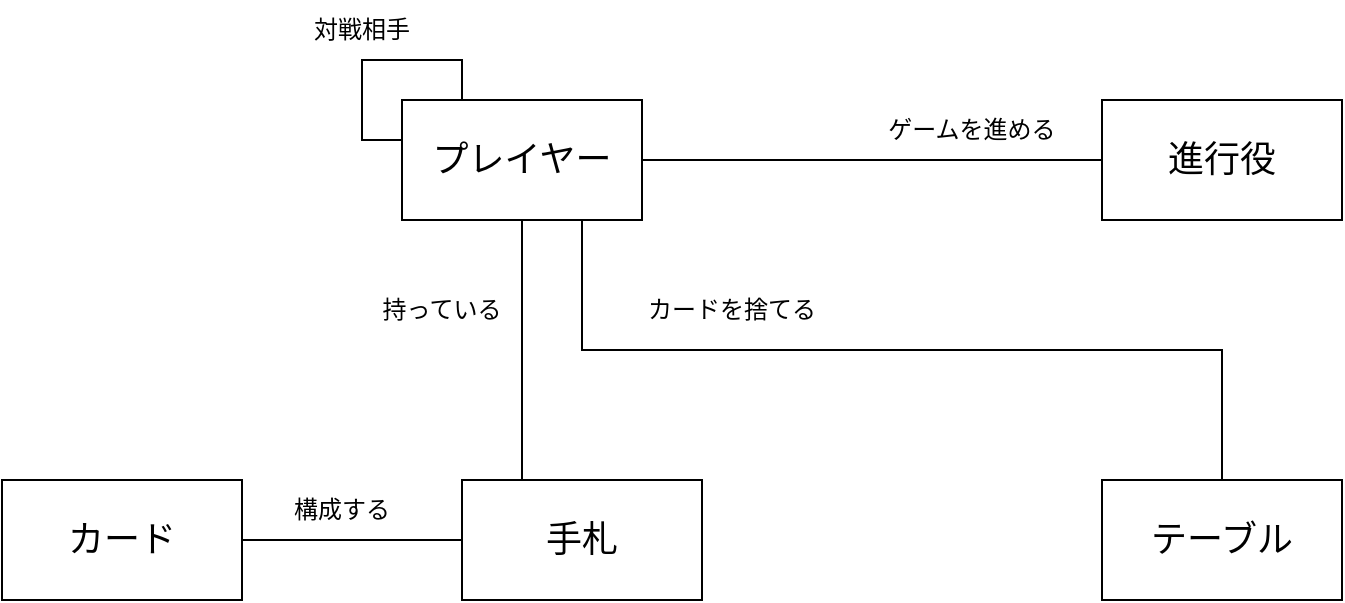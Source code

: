 <mxfile version="24.7.1" type="device">
  <diagram name="ページ1" id="aIwpFEQqGn_vJWtlsd2o">
    <mxGraphModel dx="880" dy="468" grid="1" gridSize="10" guides="1" tooltips="1" connect="1" arrows="1" fold="1" page="1" pageScale="1" pageWidth="827" pageHeight="1169" math="0" shadow="0">
      <root>
        <mxCell id="0" />
        <mxCell id="1" parent="0" />
        <mxCell id="eZeUPHw5i1cNKLpDfQq0-20" style="edgeStyle=orthogonalEdgeStyle;rounded=0;orthogonalLoop=1;jettySize=auto;html=1;exitX=1;exitY=0.5;exitDx=0;exitDy=0;entryX=0;entryY=0.5;entryDx=0;entryDy=0;endArrow=none;endFill=0;" parent="1" source="eZeUPHw5i1cNKLpDfQq0-1" target="eZeUPHw5i1cNKLpDfQq0-3" edge="1">
          <mxGeometry relative="1" as="geometry" />
        </mxCell>
        <mxCell id="eZeUPHw5i1cNKLpDfQq0-21" style="edgeStyle=orthogonalEdgeStyle;rounded=0;orthogonalLoop=1;jettySize=auto;html=1;exitX=0.75;exitY=1;exitDx=0;exitDy=0;endArrow=none;endFill=0;" parent="1" source="eZeUPHw5i1cNKLpDfQq0-1" target="eZeUPHw5i1cNKLpDfQq0-2" edge="1">
          <mxGeometry relative="1" as="geometry" />
        </mxCell>
        <mxCell id="eZeUPHw5i1cNKLpDfQq0-22" style="edgeStyle=orthogonalEdgeStyle;rounded=0;orthogonalLoop=1;jettySize=auto;html=1;exitX=0.5;exitY=1;exitDx=0;exitDy=0;entryX=0.25;entryY=0;entryDx=0;entryDy=0;endArrow=none;endFill=0;" parent="1" source="eZeUPHw5i1cNKLpDfQq0-1" target="eZeUPHw5i1cNKLpDfQq0-5" edge="1">
          <mxGeometry relative="1" as="geometry" />
        </mxCell>
        <mxCell id="eZeUPHw5i1cNKLpDfQq0-30" style="edgeStyle=orthogonalEdgeStyle;rounded=0;orthogonalLoop=1;jettySize=auto;html=1;exitX=0.25;exitY=0;exitDx=0;exitDy=0;endArrow=none;endFill=0;" parent="1" source="eZeUPHw5i1cNKLpDfQq0-1" edge="1">
          <mxGeometry relative="1" as="geometry">
            <mxPoint x="290" y="120" as="targetPoint" />
          </mxGeometry>
        </mxCell>
        <mxCell id="eZeUPHw5i1cNKLpDfQq0-1" value="&lt;font style=&quot;font-size: 18px;&quot;&gt;プレイヤー&lt;/font&gt;" style="rounded=0;whiteSpace=wrap;html=1;" parent="1" vertex="1">
          <mxGeometry x="310" y="100" width="120" height="60" as="geometry" />
        </mxCell>
        <mxCell id="eZeUPHw5i1cNKLpDfQq0-2" value="&lt;font style=&quot;font-size: 18px;&quot;&gt;テーブル&lt;/font&gt;" style="rounded=0;whiteSpace=wrap;html=1;" parent="1" vertex="1">
          <mxGeometry x="660" y="290" width="120" height="60" as="geometry" />
        </mxCell>
        <mxCell id="eZeUPHw5i1cNKLpDfQq0-3" value="&lt;font style=&quot;font-size: 18px;&quot;&gt;進行役&lt;/font&gt;" style="rounded=0;whiteSpace=wrap;html=1;" parent="1" vertex="1">
          <mxGeometry x="660" y="100" width="120" height="60" as="geometry" />
        </mxCell>
        <mxCell id="eZeUPHw5i1cNKLpDfQq0-14" style="edgeStyle=orthogonalEdgeStyle;rounded=0;orthogonalLoop=1;jettySize=auto;html=1;exitX=1;exitY=0.5;exitDx=0;exitDy=0;endArrow=none;endFill=0;" parent="1" source="eZeUPHw5i1cNKLpDfQq0-4" target="eZeUPHw5i1cNKLpDfQq0-5" edge="1">
          <mxGeometry relative="1" as="geometry" />
        </mxCell>
        <mxCell id="eZeUPHw5i1cNKLpDfQq0-4" value="&lt;font style=&quot;font-size: 18px;&quot;&gt;カード&lt;/font&gt;" style="rounded=0;whiteSpace=wrap;html=1;" parent="1" vertex="1">
          <mxGeometry x="110" y="290" width="120" height="60" as="geometry" />
        </mxCell>
        <mxCell id="eZeUPHw5i1cNKLpDfQq0-5" value="&lt;font style=&quot;font-size: 18px;&quot;&gt;手札&lt;/font&gt;" style="rounded=0;whiteSpace=wrap;html=1;" parent="1" vertex="1">
          <mxGeometry x="340" y="290" width="120" height="60" as="geometry" />
        </mxCell>
        <mxCell id="eZeUPHw5i1cNKLpDfQq0-11" value="ゲームを進める" style="text;html=1;align=center;verticalAlign=middle;whiteSpace=wrap;rounded=0;" parent="1" vertex="1">
          <mxGeometry x="540" y="100" width="110" height="30" as="geometry" />
        </mxCell>
        <mxCell id="eZeUPHw5i1cNKLpDfQq0-13" value="持っている" style="text;html=1;align=center;verticalAlign=middle;whiteSpace=wrap;rounded=0;" parent="1" vertex="1">
          <mxGeometry x="290" y="190" width="80" height="30" as="geometry" />
        </mxCell>
        <mxCell id="eZeUPHw5i1cNKLpDfQq0-15" value="構成する" style="text;html=1;align=center;verticalAlign=middle;whiteSpace=wrap;rounded=0;" parent="1" vertex="1">
          <mxGeometry x="240" y="290" width="80" height="30" as="geometry" />
        </mxCell>
        <mxCell id="eZeUPHw5i1cNKLpDfQq0-17" value="カードを捨てる" style="text;html=1;align=center;verticalAlign=middle;whiteSpace=wrap;rounded=0;" parent="1" vertex="1">
          <mxGeometry x="420" y="190" width="110" height="30" as="geometry" />
        </mxCell>
        <mxCell id="eZeUPHw5i1cNKLpDfQq0-31" value="" style="endArrow=none;html=1;rounded=0;" parent="1" edge="1">
          <mxGeometry width="50" height="50" relative="1" as="geometry">
            <mxPoint x="290" y="120" as="sourcePoint" />
            <mxPoint x="310" y="120" as="targetPoint" />
          </mxGeometry>
        </mxCell>
        <mxCell id="eZeUPHw5i1cNKLpDfQq0-32" value="対戦相手" style="text;html=1;align=center;verticalAlign=middle;whiteSpace=wrap;rounded=0;" parent="1" vertex="1">
          <mxGeometry x="260" y="50" width="60" height="30" as="geometry" />
        </mxCell>
      </root>
    </mxGraphModel>
  </diagram>
</mxfile>
